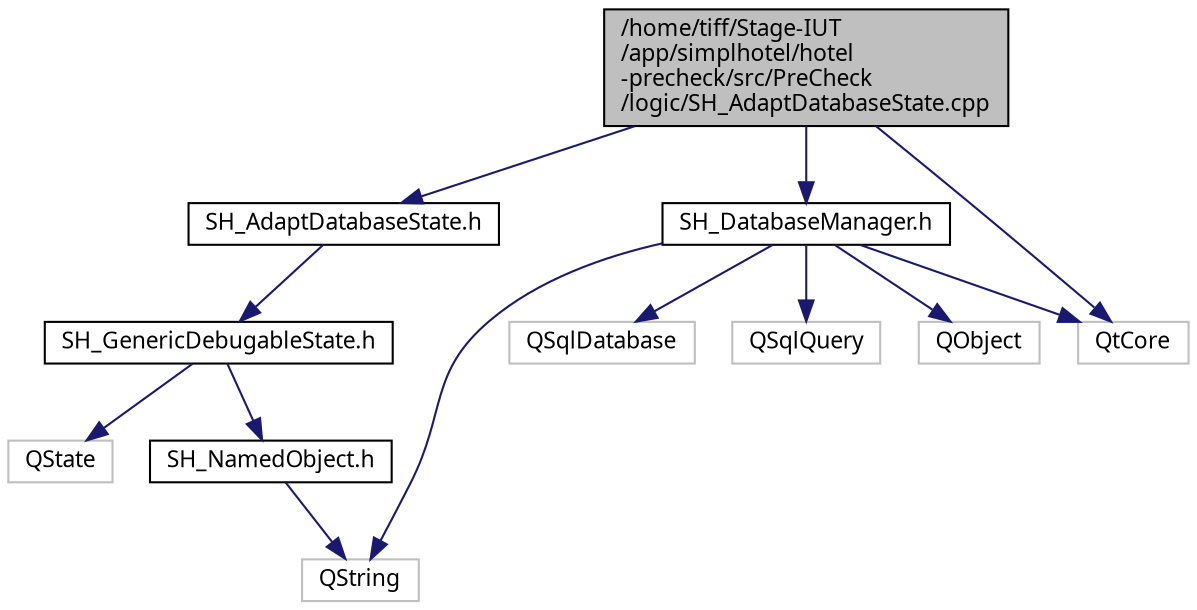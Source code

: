digraph "/home/tiff/Stage-IUT/app/simplhotel/hotel-precheck/src/PreCheck/logic/SH_AdaptDatabaseState.cpp"
{
 // INTERACTIVE_SVG=YES
  bgcolor="transparent";
  edge [fontname="Verdana",fontsize="11",labelfontname="Verdana",labelfontsize="11"];
  node [fontname="Verdana",fontsize="11",shape=record];
  Node1 [label="/home/tiff/Stage-IUT\l/app/simplhotel/hotel\l-precheck/src/PreCheck\l/logic/SH_AdaptDatabaseState.cpp",height=0.2,width=0.4,color="black", fillcolor="grey75", style="filled" fontcolor="black"];
  Node1 -> Node2 [color="midnightblue",fontsize="11",style="solid",fontname="Verdana"];
  Node2 [label="SH_AdaptDatabaseState.h",height=0.2,width=0.4,color="black",URL="$SH__AdaptDatabaseState_8h.html"];
  Node2 -> Node3 [color="midnightblue",fontsize="11",style="solid",fontname="Verdana"];
  Node3 [label="SH_GenericDebugableState.h",height=0.2,width=0.4,color="black",URL="$SH__GenericDebugableState_8h.html"];
  Node3 -> Node4 [color="midnightblue",fontsize="11",style="solid",fontname="Verdana"];
  Node4 [label="QState",height=0.2,width=0.4,color="grey75"];
  Node3 -> Node5 [color="midnightblue",fontsize="11",style="solid",fontname="Verdana"];
  Node5 [label="SH_NamedObject.h",height=0.2,width=0.4,color="black",URL="$SH__NamedObject_8h.html"];
  Node5 -> Node6 [color="midnightblue",fontsize="11",style="solid",fontname="Verdana"];
  Node6 [label="QString",height=0.2,width=0.4,color="grey75"];
  Node1 -> Node7 [color="midnightblue",fontsize="11",style="solid",fontname="Verdana"];
  Node7 [label="SH_DatabaseManager.h",height=0.2,width=0.4,color="black",URL="$SH__DatabaseManager_8h.html"];
  Node7 -> Node8 [color="midnightblue",fontsize="11",style="solid",fontname="Verdana"];
  Node8 [label="QSqlDatabase",height=0.2,width=0.4,color="grey75"];
  Node7 -> Node6 [color="midnightblue",fontsize="11",style="solid",fontname="Verdana"];
  Node7 -> Node9 [color="midnightblue",fontsize="11",style="solid",fontname="Verdana"];
  Node9 [label="QSqlQuery",height=0.2,width=0.4,color="grey75"];
  Node7 -> Node10 [color="midnightblue",fontsize="11",style="solid",fontname="Verdana"];
  Node10 [label="QObject",height=0.2,width=0.4,color="grey75"];
  Node7 -> Node11 [color="midnightblue",fontsize="11",style="solid",fontname="Verdana"];
  Node11 [label="QtCore",height=0.2,width=0.4,color="grey75"];
  Node1 -> Node11 [color="midnightblue",fontsize="11",style="solid",fontname="Verdana"];
}
